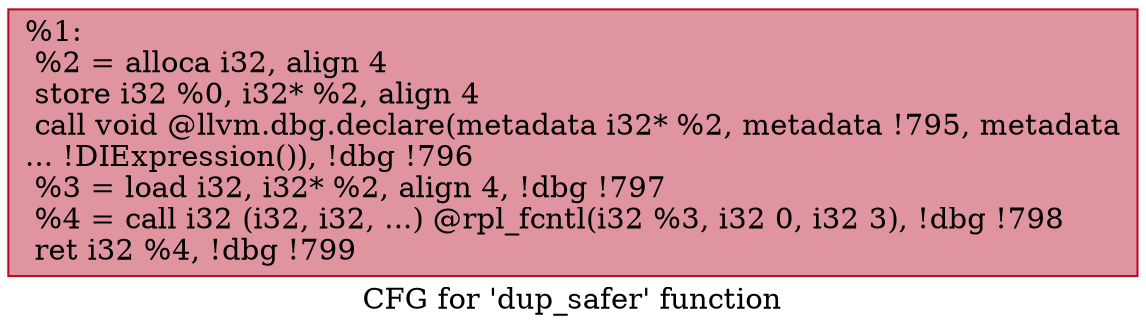 digraph "CFG for 'dup_safer' function" {
	label="CFG for 'dup_safer' function";

	Node0x2314aa0 [shape=record,color="#b70d28ff", style=filled, fillcolor="#b70d2870",label="{%1:\l  %2 = alloca i32, align 4\l  store i32 %0, i32* %2, align 4\l  call void @llvm.dbg.declare(metadata i32* %2, metadata !795, metadata\l... !DIExpression()), !dbg !796\l  %3 = load i32, i32* %2, align 4, !dbg !797\l  %4 = call i32 (i32, i32, ...) @rpl_fcntl(i32 %3, i32 0, i32 3), !dbg !798\l  ret i32 %4, !dbg !799\l}"];
}
